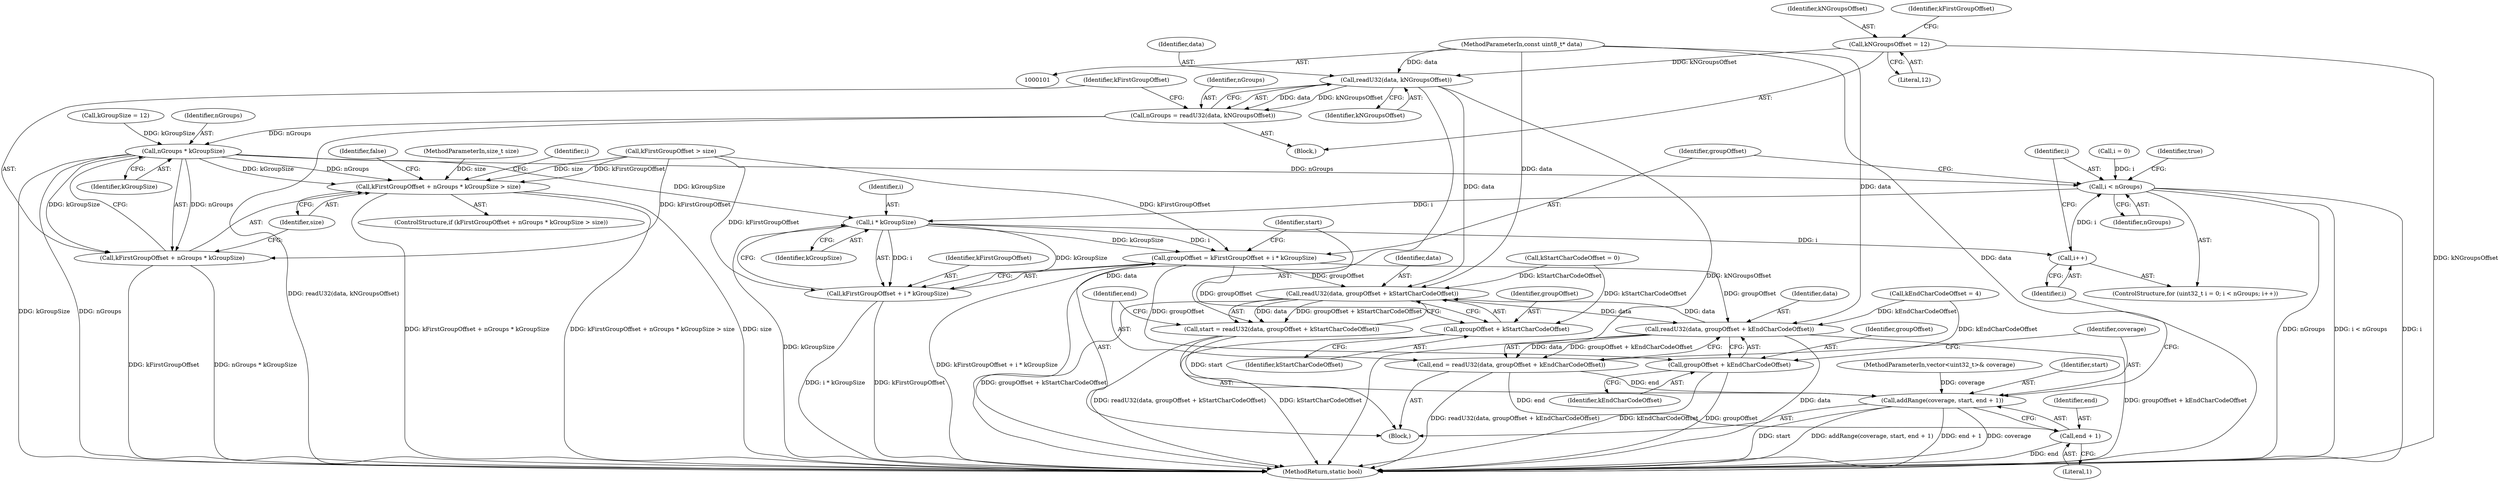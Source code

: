 digraph "1_Android_ed4c8d79153baab7f26562afb8930652dfbf853b@pointer" {
"1000136" [label="(Call,readU32(data, kNGroupsOffset))"];
"1000103" [label="(MethodParameterIn,const uint8_t* data)"];
"1000107" [label="(Call,kNGroupsOffset = 12)"];
"1000134" [label="(Call,nGroups = readU32(data, kNGroupsOffset))"];
"1000143" [label="(Call,nGroups * kGroupSize)"];
"1000140" [label="(Call,kFirstGroupOffset + nGroups * kGroupSize > size)"];
"1000141" [label="(Call,kFirstGroupOffset + nGroups * kGroupSize)"];
"1000155" [label="(Call,i < nGroups)"];
"1000166" [label="(Call,i * kGroupSize)"];
"1000158" [label="(Call,i++)"];
"1000162" [label="(Call,groupOffset = kFirstGroupOffset + i * kGroupSize)"];
"1000172" [label="(Call,readU32(data, groupOffset + kStartCharCodeOffset))"];
"1000170" [label="(Call,start = readU32(data, groupOffset + kStartCharCodeOffset))"];
"1000185" [label="(Call,addRange(coverage, start, end + 1))"];
"1000180" [label="(Call,readU32(data, groupOffset + kEndCharCodeOffset))"];
"1000178" [label="(Call,end = readU32(data, groupOffset + kEndCharCodeOffset))"];
"1000188" [label="(Call,end + 1)"];
"1000174" [label="(Call,groupOffset + kStartCharCodeOffset)"];
"1000182" [label="(Call,groupOffset + kEndCharCodeOffset)"];
"1000164" [label="(Call,kFirstGroupOffset + i * kGroupSize)"];
"1000108" [label="(Identifier,kNGroupsOffset)"];
"1000189" [label="(Identifier,end)"];
"1000184" [label="(Identifier,kEndCharCodeOffset)"];
"1000109" [label="(Literal,12)"];
"1000142" [label="(Identifier,kFirstGroupOffset)"];
"1000138" [label="(Identifier,kNGroupsOffset)"];
"1000102" [label="(MethodParameterIn,vector<uint32_t>& coverage)"];
"1000145" [label="(Identifier,kGroupSize)"];
"1000182" [label="(Call,groupOffset + kEndCharCodeOffset)"];
"1000163" [label="(Identifier,groupOffset)"];
"1000170" [label="(Call,start = readU32(data, groupOffset + kStartCharCodeOffset))"];
"1000179" [label="(Identifier,end)"];
"1000157" [label="(Identifier,nGroups)"];
"1000136" [label="(Call,readU32(data, kNGroupsOffset))"];
"1000167" [label="(Identifier,i)"];
"1000115" [label="(Call,kGroupSize = 12)"];
"1000180" [label="(Call,readU32(data, groupOffset + kEndCharCodeOffset))"];
"1000144" [label="(Identifier,nGroups)"];
"1000166" [label="(Call,i * kGroupSize)"];
"1000127" [label="(Call,kFirstGroupOffset > size)"];
"1000174" [label="(Call,groupOffset + kStartCharCodeOffset)"];
"1000119" [label="(Call,kStartCharCodeOffset = 0)"];
"1000178" [label="(Call,end = readU32(data, groupOffset + kEndCharCodeOffset))"];
"1000141" [label="(Call,kFirstGroupOffset + nGroups * kGroupSize)"];
"1000193" [label="(MethodReturn,static bool)"];
"1000135" [label="(Identifier,nGroups)"];
"1000173" [label="(Identifier,data)"];
"1000123" [label="(Call,kEndCharCodeOffset = 4)"];
"1000190" [label="(Literal,1)"];
"1000186" [label="(Identifier,coverage)"];
"1000137" [label="(Identifier,data)"];
"1000156" [label="(Identifier,i)"];
"1000168" [label="(Identifier,kGroupSize)"];
"1000150" [label="(ControlStructure,for (uint32_t i = 0; i < nGroups; i++))"];
"1000152" [label="(Call,i = 0)"];
"1000187" [label="(Identifier,start)"];
"1000176" [label="(Identifier,kStartCharCodeOffset)"];
"1000112" [label="(Identifier,kFirstGroupOffset)"];
"1000159" [label="(Identifier,i)"];
"1000165" [label="(Identifier,kFirstGroupOffset)"];
"1000149" [label="(Identifier,false)"];
"1000175" [label="(Identifier,groupOffset)"];
"1000172" [label="(Call,readU32(data, groupOffset + kStartCharCodeOffset))"];
"1000192" [label="(Identifier,true)"];
"1000183" [label="(Identifier,groupOffset)"];
"1000158" [label="(Call,i++)"];
"1000107" [label="(Call,kNGroupsOffset = 12)"];
"1000185" [label="(Call,addRange(coverage, start, end + 1))"];
"1000181" [label="(Identifier,data)"];
"1000134" [label="(Call,nGroups = readU32(data, kNGroupsOffset))"];
"1000155" [label="(Call,i < nGroups)"];
"1000139" [label="(ControlStructure,if (kFirstGroupOffset + nGroups * kGroupSize > size))"];
"1000171" [label="(Identifier,start)"];
"1000103" [label="(MethodParameterIn,const uint8_t* data)"];
"1000143" [label="(Call,nGroups * kGroupSize)"];
"1000164" [label="(Call,kFirstGroupOffset + i * kGroupSize)"];
"1000162" [label="(Call,groupOffset = kFirstGroupOffset + i * kGroupSize)"];
"1000160" [label="(Block,)"];
"1000146" [label="(Identifier,size)"];
"1000104" [label="(MethodParameterIn,size_t size)"];
"1000153" [label="(Identifier,i)"];
"1000105" [label="(Block,)"];
"1000140" [label="(Call,kFirstGroupOffset + nGroups * kGroupSize > size)"];
"1000188" [label="(Call,end + 1)"];
"1000136" -> "1000134"  [label="AST: "];
"1000136" -> "1000138"  [label="CFG: "];
"1000137" -> "1000136"  [label="AST: "];
"1000138" -> "1000136"  [label="AST: "];
"1000134" -> "1000136"  [label="CFG: "];
"1000136" -> "1000193"  [label="DDG: kNGroupsOffset"];
"1000136" -> "1000193"  [label="DDG: data"];
"1000136" -> "1000134"  [label="DDG: data"];
"1000136" -> "1000134"  [label="DDG: kNGroupsOffset"];
"1000103" -> "1000136"  [label="DDG: data"];
"1000107" -> "1000136"  [label="DDG: kNGroupsOffset"];
"1000136" -> "1000172"  [label="DDG: data"];
"1000103" -> "1000101"  [label="AST: "];
"1000103" -> "1000193"  [label="DDG: data"];
"1000103" -> "1000172"  [label="DDG: data"];
"1000103" -> "1000180"  [label="DDG: data"];
"1000107" -> "1000105"  [label="AST: "];
"1000107" -> "1000109"  [label="CFG: "];
"1000108" -> "1000107"  [label="AST: "];
"1000109" -> "1000107"  [label="AST: "];
"1000112" -> "1000107"  [label="CFG: "];
"1000107" -> "1000193"  [label="DDG: kNGroupsOffset"];
"1000134" -> "1000105"  [label="AST: "];
"1000135" -> "1000134"  [label="AST: "];
"1000142" -> "1000134"  [label="CFG: "];
"1000134" -> "1000193"  [label="DDG: readU32(data, kNGroupsOffset)"];
"1000134" -> "1000143"  [label="DDG: nGroups"];
"1000143" -> "1000141"  [label="AST: "];
"1000143" -> "1000145"  [label="CFG: "];
"1000144" -> "1000143"  [label="AST: "];
"1000145" -> "1000143"  [label="AST: "];
"1000141" -> "1000143"  [label="CFG: "];
"1000143" -> "1000193"  [label="DDG: nGroups"];
"1000143" -> "1000193"  [label="DDG: kGroupSize"];
"1000143" -> "1000140"  [label="DDG: nGroups"];
"1000143" -> "1000140"  [label="DDG: kGroupSize"];
"1000143" -> "1000141"  [label="DDG: nGroups"];
"1000143" -> "1000141"  [label="DDG: kGroupSize"];
"1000115" -> "1000143"  [label="DDG: kGroupSize"];
"1000143" -> "1000155"  [label="DDG: nGroups"];
"1000143" -> "1000166"  [label="DDG: kGroupSize"];
"1000140" -> "1000139"  [label="AST: "];
"1000140" -> "1000146"  [label="CFG: "];
"1000141" -> "1000140"  [label="AST: "];
"1000146" -> "1000140"  [label="AST: "];
"1000149" -> "1000140"  [label="CFG: "];
"1000153" -> "1000140"  [label="CFG: "];
"1000140" -> "1000193"  [label="DDG: kFirstGroupOffset + nGroups * kGroupSize"];
"1000140" -> "1000193"  [label="DDG: kFirstGroupOffset + nGroups * kGroupSize > size"];
"1000140" -> "1000193"  [label="DDG: size"];
"1000127" -> "1000140"  [label="DDG: kFirstGroupOffset"];
"1000127" -> "1000140"  [label="DDG: size"];
"1000104" -> "1000140"  [label="DDG: size"];
"1000142" -> "1000141"  [label="AST: "];
"1000146" -> "1000141"  [label="CFG: "];
"1000141" -> "1000193"  [label="DDG: kFirstGroupOffset"];
"1000141" -> "1000193"  [label="DDG: nGroups * kGroupSize"];
"1000127" -> "1000141"  [label="DDG: kFirstGroupOffset"];
"1000155" -> "1000150"  [label="AST: "];
"1000155" -> "1000157"  [label="CFG: "];
"1000156" -> "1000155"  [label="AST: "];
"1000157" -> "1000155"  [label="AST: "];
"1000163" -> "1000155"  [label="CFG: "];
"1000192" -> "1000155"  [label="CFG: "];
"1000155" -> "1000193"  [label="DDG: nGroups"];
"1000155" -> "1000193"  [label="DDG: i < nGroups"];
"1000155" -> "1000193"  [label="DDG: i"];
"1000158" -> "1000155"  [label="DDG: i"];
"1000152" -> "1000155"  [label="DDG: i"];
"1000155" -> "1000166"  [label="DDG: i"];
"1000166" -> "1000164"  [label="AST: "];
"1000166" -> "1000168"  [label="CFG: "];
"1000167" -> "1000166"  [label="AST: "];
"1000168" -> "1000166"  [label="AST: "];
"1000164" -> "1000166"  [label="CFG: "];
"1000166" -> "1000193"  [label="DDG: kGroupSize"];
"1000166" -> "1000158"  [label="DDG: i"];
"1000166" -> "1000162"  [label="DDG: i"];
"1000166" -> "1000162"  [label="DDG: kGroupSize"];
"1000166" -> "1000164"  [label="DDG: i"];
"1000166" -> "1000164"  [label="DDG: kGroupSize"];
"1000158" -> "1000150"  [label="AST: "];
"1000158" -> "1000159"  [label="CFG: "];
"1000159" -> "1000158"  [label="AST: "];
"1000156" -> "1000158"  [label="CFG: "];
"1000162" -> "1000160"  [label="AST: "];
"1000162" -> "1000164"  [label="CFG: "];
"1000163" -> "1000162"  [label="AST: "];
"1000164" -> "1000162"  [label="AST: "];
"1000171" -> "1000162"  [label="CFG: "];
"1000162" -> "1000193"  [label="DDG: kFirstGroupOffset + i * kGroupSize"];
"1000127" -> "1000162"  [label="DDG: kFirstGroupOffset"];
"1000162" -> "1000172"  [label="DDG: groupOffset"];
"1000162" -> "1000174"  [label="DDG: groupOffset"];
"1000162" -> "1000180"  [label="DDG: groupOffset"];
"1000162" -> "1000182"  [label="DDG: groupOffset"];
"1000172" -> "1000170"  [label="AST: "];
"1000172" -> "1000174"  [label="CFG: "];
"1000173" -> "1000172"  [label="AST: "];
"1000174" -> "1000172"  [label="AST: "];
"1000170" -> "1000172"  [label="CFG: "];
"1000172" -> "1000193"  [label="DDG: groupOffset + kStartCharCodeOffset"];
"1000172" -> "1000170"  [label="DDG: data"];
"1000172" -> "1000170"  [label="DDG: groupOffset + kStartCharCodeOffset"];
"1000180" -> "1000172"  [label="DDG: data"];
"1000119" -> "1000172"  [label="DDG: kStartCharCodeOffset"];
"1000172" -> "1000180"  [label="DDG: data"];
"1000170" -> "1000160"  [label="AST: "];
"1000171" -> "1000170"  [label="AST: "];
"1000179" -> "1000170"  [label="CFG: "];
"1000170" -> "1000193"  [label="DDG: readU32(data, groupOffset + kStartCharCodeOffset)"];
"1000170" -> "1000185"  [label="DDG: start"];
"1000185" -> "1000160"  [label="AST: "];
"1000185" -> "1000188"  [label="CFG: "];
"1000186" -> "1000185"  [label="AST: "];
"1000187" -> "1000185"  [label="AST: "];
"1000188" -> "1000185"  [label="AST: "];
"1000159" -> "1000185"  [label="CFG: "];
"1000185" -> "1000193"  [label="DDG: addRange(coverage, start, end + 1)"];
"1000185" -> "1000193"  [label="DDG: end + 1"];
"1000185" -> "1000193"  [label="DDG: coverage"];
"1000185" -> "1000193"  [label="DDG: start"];
"1000102" -> "1000185"  [label="DDG: coverage"];
"1000178" -> "1000185"  [label="DDG: end"];
"1000180" -> "1000178"  [label="AST: "];
"1000180" -> "1000182"  [label="CFG: "];
"1000181" -> "1000180"  [label="AST: "];
"1000182" -> "1000180"  [label="AST: "];
"1000178" -> "1000180"  [label="CFG: "];
"1000180" -> "1000193"  [label="DDG: data"];
"1000180" -> "1000193"  [label="DDG: groupOffset + kEndCharCodeOffset"];
"1000180" -> "1000178"  [label="DDG: data"];
"1000180" -> "1000178"  [label="DDG: groupOffset + kEndCharCodeOffset"];
"1000123" -> "1000180"  [label="DDG: kEndCharCodeOffset"];
"1000178" -> "1000160"  [label="AST: "];
"1000179" -> "1000178"  [label="AST: "];
"1000186" -> "1000178"  [label="CFG: "];
"1000178" -> "1000193"  [label="DDG: readU32(data, groupOffset + kEndCharCodeOffset)"];
"1000178" -> "1000188"  [label="DDG: end"];
"1000188" -> "1000190"  [label="CFG: "];
"1000189" -> "1000188"  [label="AST: "];
"1000190" -> "1000188"  [label="AST: "];
"1000188" -> "1000193"  [label="DDG: end"];
"1000174" -> "1000176"  [label="CFG: "];
"1000175" -> "1000174"  [label="AST: "];
"1000176" -> "1000174"  [label="AST: "];
"1000174" -> "1000193"  [label="DDG: kStartCharCodeOffset"];
"1000119" -> "1000174"  [label="DDG: kStartCharCodeOffset"];
"1000182" -> "1000184"  [label="CFG: "];
"1000183" -> "1000182"  [label="AST: "];
"1000184" -> "1000182"  [label="AST: "];
"1000182" -> "1000193"  [label="DDG: kEndCharCodeOffset"];
"1000182" -> "1000193"  [label="DDG: groupOffset"];
"1000123" -> "1000182"  [label="DDG: kEndCharCodeOffset"];
"1000165" -> "1000164"  [label="AST: "];
"1000164" -> "1000193"  [label="DDG: i * kGroupSize"];
"1000164" -> "1000193"  [label="DDG: kFirstGroupOffset"];
"1000127" -> "1000164"  [label="DDG: kFirstGroupOffset"];
}
